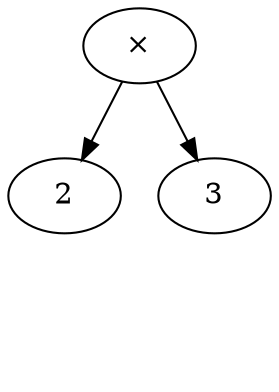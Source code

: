 digraph {
    two[label="2" class="value"]
    three[label="3" class="value"]
    times[label="×" class="operator,disabled"]

    times -> two
    times -> three

    c[style="invis"]
    three -> c[style="invis"]
}
